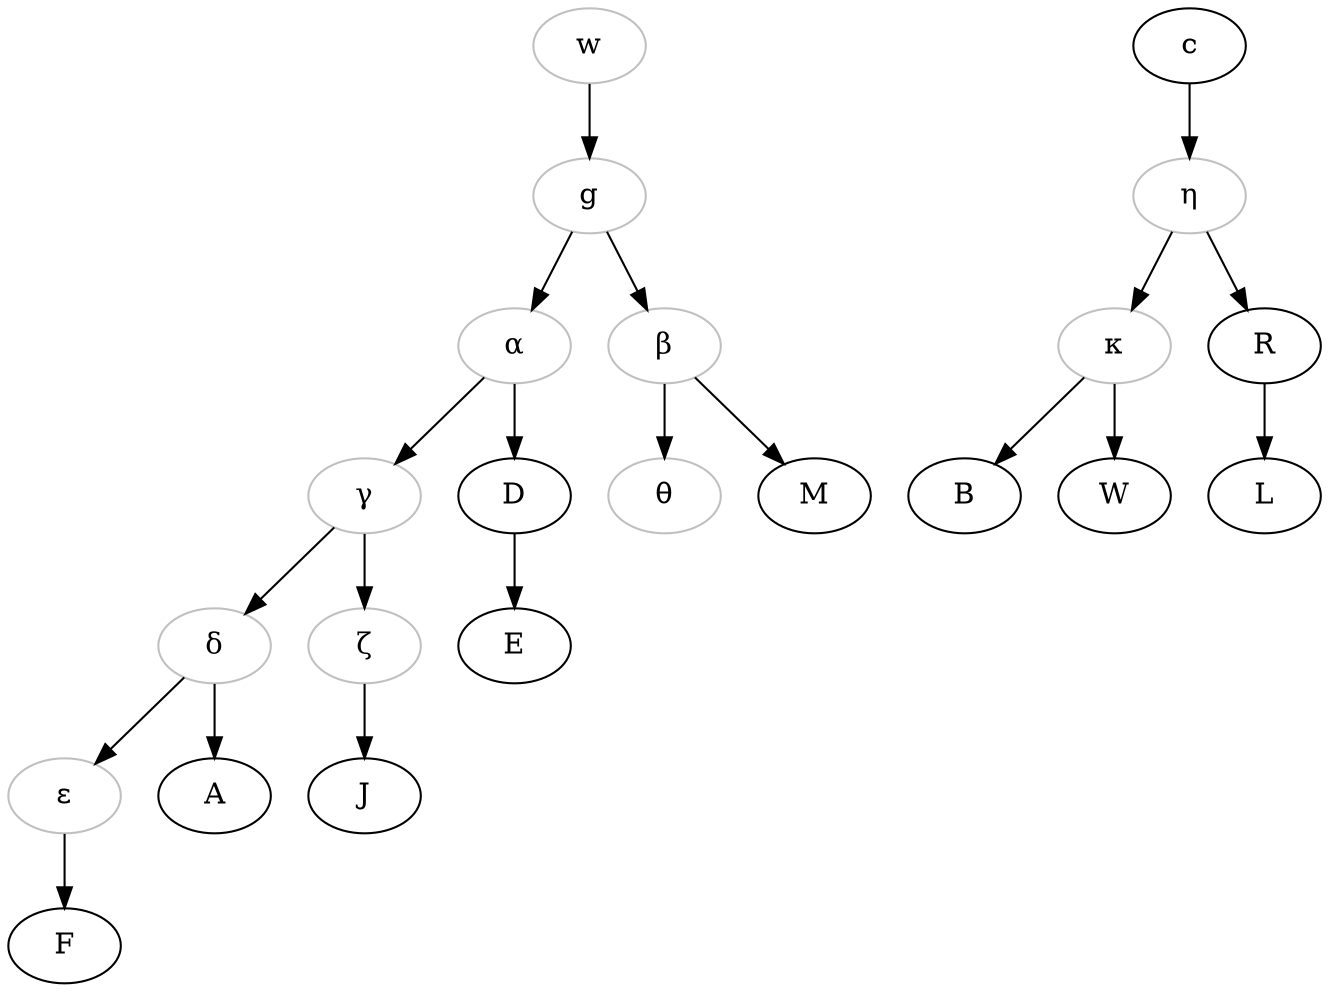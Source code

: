 digraph {
    w[color="grey"];
    g[color="grey"];
    alpha[color="grey", label="α"];
    gamma[color="grey", label="γ"];
    delta[color="grey", label="δ"];
    zeta[color="grey", label="ζ"];
    eta[color="grey", label="η"];
    theta[color="grey", label="θ"];
    kappa[color="grey", label="κ"];
    epsilon[color="grey", label="ε"];
    beta[color="grey", label="β"];
    # To refactor nodes, place the cursor left to a node name
    w -> g;
    g -> alpha;
    g -> beta;
    beta -> theta;
    beta -> M;
    alpha -> gamma;
    alpha -> D
    gamma -> delta;
    gamma -> zeta;
    zeta -> J;
    delta -> A;
    delta -> epsilon;
    epsilon -> F;
    c -> eta;
    eta -> kappa;
    kappa -> B;
    kappa -> W;
    eta -> R;
    R -> L;
    D -> E;
    



}

